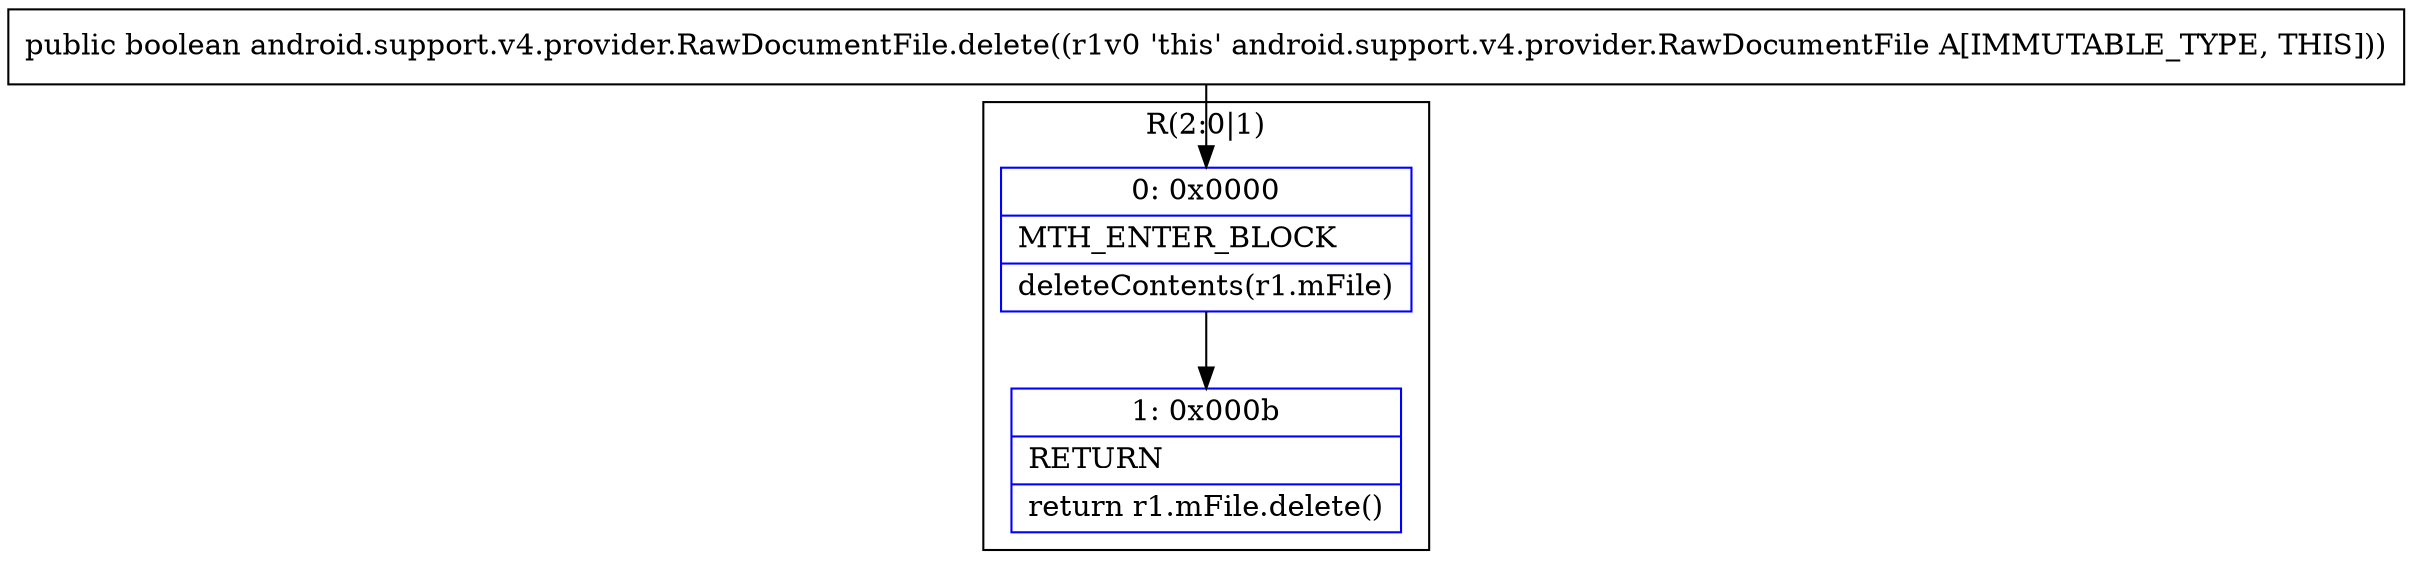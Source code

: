 digraph "CFG forandroid.support.v4.provider.RawDocumentFile.delete()Z" {
subgraph cluster_Region_1963742420 {
label = "R(2:0|1)";
node [shape=record,color=blue];
Node_0 [shape=record,label="{0\:\ 0x0000|MTH_ENTER_BLOCK\l|deleteContents(r1.mFile)\l}"];
Node_1 [shape=record,label="{1\:\ 0x000b|RETURN\l|return r1.mFile.delete()\l}"];
}
MethodNode[shape=record,label="{public boolean android.support.v4.provider.RawDocumentFile.delete((r1v0 'this' android.support.v4.provider.RawDocumentFile A[IMMUTABLE_TYPE, THIS])) }"];
MethodNode -> Node_0;
Node_0 -> Node_1;
}

